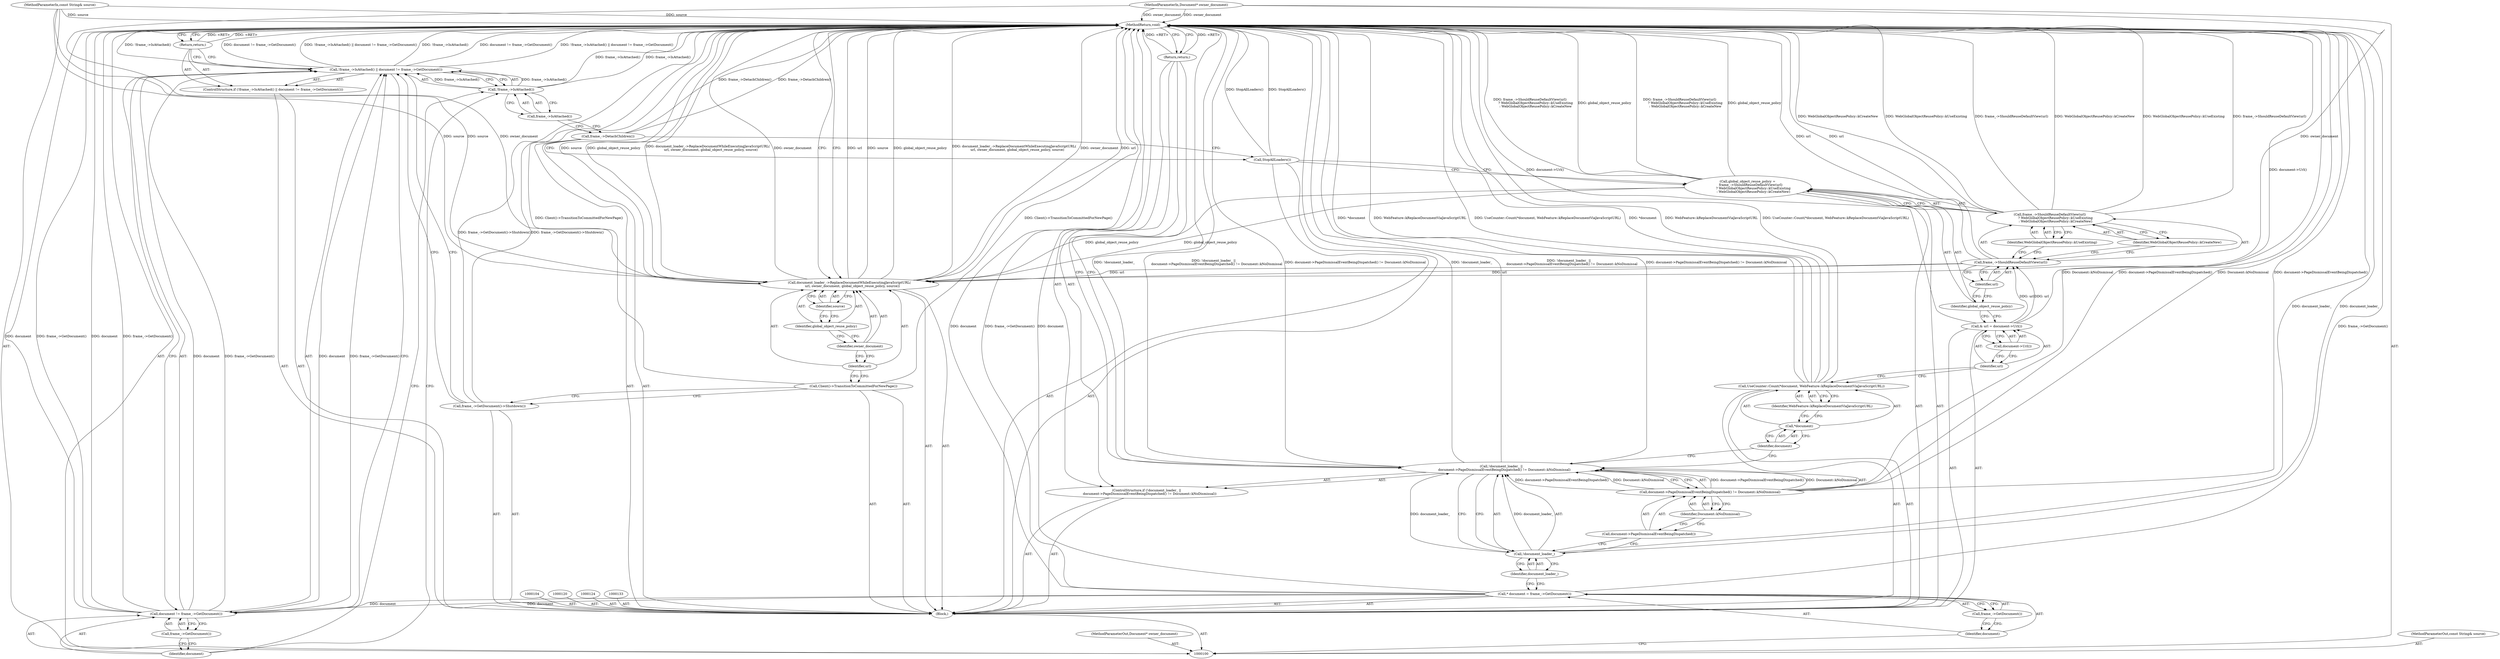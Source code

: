 digraph "1_Chrome_90f878780cce9c4b0475fcea14d91b8f510cce11_2" {
"1000150" [label="(MethodReturn,void)"];
"1000121" [label="(Call,& url = document->Url())"];
"1000122" [label="(Identifier,url)"];
"1000123" [label="(Call,document->Url())"];
"1000125" [label="(Call,global_object_reuse_policy =\n      frame_->ShouldReuseDefaultView(url)\n           ? WebGlobalObjectReusePolicy::kUseExisting\n           : WebGlobalObjectReusePolicy::kCreateNew)"];
"1000126" [label="(Identifier,global_object_reuse_policy)"];
"1000129" [label="(Identifier,url)"];
"1000127" [label="(Call,frame_->ShouldReuseDefaultView(url)\n           ? WebGlobalObjectReusePolicy::kUseExisting\n           : WebGlobalObjectReusePolicy::kCreateNew)"];
"1000128" [label="(Call,frame_->ShouldReuseDefaultView(url))"];
"1000130" [label="(Identifier,WebGlobalObjectReusePolicy::kUseExisting)"];
"1000131" [label="(Identifier,WebGlobalObjectReusePolicy::kCreateNew)"];
"1000132" [label="(Call,StopAllLoaders())"];
"1000101" [label="(MethodParameterIn,const String& source)"];
"1000228" [label="(MethodParameterOut,const String& source)"];
"1000134" [label="(Call,frame_->DetachChildren())"];
"1000135" [label="(ControlStructure,if (!frame_->IsAttached() || document != frame_->GetDocument()))"];
"1000139" [label="(Call,document != frame_->GetDocument())"];
"1000140" [label="(Identifier,document)"];
"1000141" [label="(Call,frame_->GetDocument())"];
"1000136" [label="(Call,!frame_->IsAttached() || document != frame_->GetDocument())"];
"1000137" [label="(Call,!frame_->IsAttached())"];
"1000138" [label="(Call,frame_->IsAttached())"];
"1000142" [label="(Return,return;)"];
"1000143" [label="(Call,frame_->GetDocument()->Shutdown())"];
"1000144" [label="(Call,Client()->TransitionToCommittedForNewPage())"];
"1000145" [label="(Call,document_loader_->ReplaceDocumentWhileExecutingJavaScriptURL(\n      url, owner_document, global_object_reuse_policy, source))"];
"1000147" [label="(Identifier,owner_document)"];
"1000148" [label="(Identifier,global_object_reuse_policy)"];
"1000149" [label="(Identifier,source)"];
"1000146" [label="(Identifier,url)"];
"1000103" [label="(Block,)"];
"1000102" [label="(MethodParameterIn,Document* owner_document)"];
"1000229" [label="(MethodParameterOut,Document* owner_document)"];
"1000105" [label="(Call,* document = frame_->GetDocument())"];
"1000106" [label="(Identifier,document)"];
"1000107" [label="(Call,frame_->GetDocument())"];
"1000108" [label="(ControlStructure,if (!document_loader_ ||\n      document->PageDismissalEventBeingDispatched() != Document::kNoDismissal))"];
"1000109" [label="(Call,!document_loader_ ||\n      document->PageDismissalEventBeingDispatched() != Document::kNoDismissal)"];
"1000110" [label="(Call,!document_loader_)"];
"1000111" [label="(Identifier,document_loader_)"];
"1000114" [label="(Identifier,Document::kNoDismissal)"];
"1000112" [label="(Call,document->PageDismissalEventBeingDispatched() != Document::kNoDismissal)"];
"1000113" [label="(Call,document->PageDismissalEventBeingDispatched())"];
"1000115" [label="(Return,return;)"];
"1000116" [label="(Call,UseCounter::Count(*document, WebFeature::kReplaceDocumentViaJavaScriptURL))"];
"1000117" [label="(Call,*document)"];
"1000118" [label="(Identifier,document)"];
"1000119" [label="(Identifier,WebFeature::kReplaceDocumentViaJavaScriptURL)"];
"1000150" -> "1000100"  [label="AST: "];
"1000150" -> "1000115"  [label="CFG: "];
"1000150" -> "1000142"  [label="CFG: "];
"1000150" -> "1000145"  [label="CFG: "];
"1000142" -> "1000150"  [label="DDG: <RET>"];
"1000115" -> "1000150"  [label="DDG: <RET>"];
"1000116" -> "1000150"  [label="DDG: *document"];
"1000116" -> "1000150"  [label="DDG: WebFeature::kReplaceDocumentViaJavaScriptURL"];
"1000116" -> "1000150"  [label="DDG: UseCounter::Count(*document, WebFeature::kReplaceDocumentViaJavaScriptURL)"];
"1000105" -> "1000150"  [label="DDG: frame_->GetDocument()"];
"1000105" -> "1000150"  [label="DDG: document"];
"1000112" -> "1000150"  [label="DDG: Document::kNoDismissal"];
"1000112" -> "1000150"  [label="DDG: document->PageDismissalEventBeingDispatched()"];
"1000139" -> "1000150"  [label="DDG: document"];
"1000139" -> "1000150"  [label="DDG: frame_->GetDocument()"];
"1000125" -> "1000150"  [label="DDG: frame_->ShouldReuseDefaultView(url)\n           ? WebGlobalObjectReusePolicy::kUseExisting\n           : WebGlobalObjectReusePolicy::kCreateNew"];
"1000125" -> "1000150"  [label="DDG: global_object_reuse_policy"];
"1000145" -> "1000150"  [label="DDG: url"];
"1000145" -> "1000150"  [label="DDG: source"];
"1000145" -> "1000150"  [label="DDG: global_object_reuse_policy"];
"1000145" -> "1000150"  [label="DDG: document_loader_->ReplaceDocumentWhileExecutingJavaScriptURL(\n      url, owner_document, global_object_reuse_policy, source)"];
"1000145" -> "1000150"  [label="DDG: owner_document"];
"1000127" -> "1000150"  [label="DDG: WebGlobalObjectReusePolicy::kCreateNew"];
"1000127" -> "1000150"  [label="DDG: WebGlobalObjectReusePolicy::kUseExisting"];
"1000127" -> "1000150"  [label="DDG: frame_->ShouldReuseDefaultView(url)"];
"1000121" -> "1000150"  [label="DDG: document->Url()"];
"1000132" -> "1000150"  [label="DDG: StopAllLoaders()"];
"1000136" -> "1000150"  [label="DDG: document != frame_->GetDocument()"];
"1000136" -> "1000150"  [label="DDG: !frame_->IsAttached() || document != frame_->GetDocument()"];
"1000136" -> "1000150"  [label="DDG: !frame_->IsAttached()"];
"1000128" -> "1000150"  [label="DDG: url"];
"1000144" -> "1000150"  [label="DDG: Client()->TransitionToCommittedForNewPage()"];
"1000134" -> "1000150"  [label="DDG: frame_->DetachChildren()"];
"1000102" -> "1000150"  [label="DDG: owner_document"];
"1000109" -> "1000150"  [label="DDG: document->PageDismissalEventBeingDispatched() != Document::kNoDismissal"];
"1000109" -> "1000150"  [label="DDG: !document_loader_"];
"1000109" -> "1000150"  [label="DDG: !document_loader_ ||\n      document->PageDismissalEventBeingDispatched() != Document::kNoDismissal"];
"1000101" -> "1000150"  [label="DDG: source"];
"1000143" -> "1000150"  [label="DDG: frame_->GetDocument()->Shutdown()"];
"1000137" -> "1000150"  [label="DDG: frame_->IsAttached()"];
"1000110" -> "1000150"  [label="DDG: document_loader_"];
"1000121" -> "1000103"  [label="AST: "];
"1000121" -> "1000123"  [label="CFG: "];
"1000122" -> "1000121"  [label="AST: "];
"1000123" -> "1000121"  [label="AST: "];
"1000126" -> "1000121"  [label="CFG: "];
"1000121" -> "1000150"  [label="DDG: document->Url()"];
"1000121" -> "1000128"  [label="DDG: url"];
"1000122" -> "1000121"  [label="AST: "];
"1000122" -> "1000116"  [label="CFG: "];
"1000123" -> "1000122"  [label="CFG: "];
"1000123" -> "1000121"  [label="AST: "];
"1000123" -> "1000122"  [label="CFG: "];
"1000121" -> "1000123"  [label="CFG: "];
"1000125" -> "1000103"  [label="AST: "];
"1000125" -> "1000127"  [label="CFG: "];
"1000126" -> "1000125"  [label="AST: "];
"1000127" -> "1000125"  [label="AST: "];
"1000132" -> "1000125"  [label="CFG: "];
"1000125" -> "1000150"  [label="DDG: frame_->ShouldReuseDefaultView(url)\n           ? WebGlobalObjectReusePolicy::kUseExisting\n           : WebGlobalObjectReusePolicy::kCreateNew"];
"1000125" -> "1000150"  [label="DDG: global_object_reuse_policy"];
"1000125" -> "1000145"  [label="DDG: global_object_reuse_policy"];
"1000126" -> "1000125"  [label="AST: "];
"1000126" -> "1000121"  [label="CFG: "];
"1000129" -> "1000126"  [label="CFG: "];
"1000129" -> "1000128"  [label="AST: "];
"1000129" -> "1000126"  [label="CFG: "];
"1000128" -> "1000129"  [label="CFG: "];
"1000127" -> "1000125"  [label="AST: "];
"1000127" -> "1000130"  [label="CFG: "];
"1000127" -> "1000131"  [label="CFG: "];
"1000128" -> "1000127"  [label="AST: "];
"1000130" -> "1000127"  [label="AST: "];
"1000131" -> "1000127"  [label="AST: "];
"1000125" -> "1000127"  [label="CFG: "];
"1000127" -> "1000150"  [label="DDG: WebGlobalObjectReusePolicy::kCreateNew"];
"1000127" -> "1000150"  [label="DDG: WebGlobalObjectReusePolicy::kUseExisting"];
"1000127" -> "1000150"  [label="DDG: frame_->ShouldReuseDefaultView(url)"];
"1000128" -> "1000127"  [label="AST: "];
"1000128" -> "1000129"  [label="CFG: "];
"1000129" -> "1000128"  [label="AST: "];
"1000130" -> "1000128"  [label="CFG: "];
"1000131" -> "1000128"  [label="CFG: "];
"1000128" -> "1000150"  [label="DDG: url"];
"1000121" -> "1000128"  [label="DDG: url"];
"1000128" -> "1000145"  [label="DDG: url"];
"1000130" -> "1000127"  [label="AST: "];
"1000130" -> "1000128"  [label="CFG: "];
"1000127" -> "1000130"  [label="CFG: "];
"1000131" -> "1000127"  [label="AST: "];
"1000131" -> "1000128"  [label="CFG: "];
"1000127" -> "1000131"  [label="CFG: "];
"1000132" -> "1000103"  [label="AST: "];
"1000132" -> "1000125"  [label="CFG: "];
"1000134" -> "1000132"  [label="CFG: "];
"1000132" -> "1000150"  [label="DDG: StopAllLoaders()"];
"1000101" -> "1000100"  [label="AST: "];
"1000101" -> "1000150"  [label="DDG: source"];
"1000101" -> "1000145"  [label="DDG: source"];
"1000228" -> "1000100"  [label="AST: "];
"1000134" -> "1000103"  [label="AST: "];
"1000134" -> "1000132"  [label="CFG: "];
"1000138" -> "1000134"  [label="CFG: "];
"1000134" -> "1000150"  [label="DDG: frame_->DetachChildren()"];
"1000135" -> "1000103"  [label="AST: "];
"1000136" -> "1000135"  [label="AST: "];
"1000142" -> "1000135"  [label="AST: "];
"1000139" -> "1000136"  [label="AST: "];
"1000139" -> "1000141"  [label="CFG: "];
"1000140" -> "1000139"  [label="AST: "];
"1000141" -> "1000139"  [label="AST: "];
"1000136" -> "1000139"  [label="CFG: "];
"1000139" -> "1000150"  [label="DDG: document"];
"1000139" -> "1000150"  [label="DDG: frame_->GetDocument()"];
"1000139" -> "1000136"  [label="DDG: document"];
"1000139" -> "1000136"  [label="DDG: frame_->GetDocument()"];
"1000105" -> "1000139"  [label="DDG: document"];
"1000140" -> "1000139"  [label="AST: "];
"1000140" -> "1000137"  [label="CFG: "];
"1000141" -> "1000140"  [label="CFG: "];
"1000141" -> "1000139"  [label="AST: "];
"1000141" -> "1000140"  [label="CFG: "];
"1000139" -> "1000141"  [label="CFG: "];
"1000136" -> "1000135"  [label="AST: "];
"1000136" -> "1000137"  [label="CFG: "];
"1000136" -> "1000139"  [label="CFG: "];
"1000137" -> "1000136"  [label="AST: "];
"1000139" -> "1000136"  [label="AST: "];
"1000142" -> "1000136"  [label="CFG: "];
"1000143" -> "1000136"  [label="CFG: "];
"1000136" -> "1000150"  [label="DDG: document != frame_->GetDocument()"];
"1000136" -> "1000150"  [label="DDG: !frame_->IsAttached() || document != frame_->GetDocument()"];
"1000136" -> "1000150"  [label="DDG: !frame_->IsAttached()"];
"1000137" -> "1000136"  [label="DDG: frame_->IsAttached()"];
"1000139" -> "1000136"  [label="DDG: document"];
"1000139" -> "1000136"  [label="DDG: frame_->GetDocument()"];
"1000137" -> "1000136"  [label="AST: "];
"1000137" -> "1000138"  [label="CFG: "];
"1000138" -> "1000137"  [label="AST: "];
"1000140" -> "1000137"  [label="CFG: "];
"1000136" -> "1000137"  [label="CFG: "];
"1000137" -> "1000150"  [label="DDG: frame_->IsAttached()"];
"1000137" -> "1000136"  [label="DDG: frame_->IsAttached()"];
"1000138" -> "1000137"  [label="AST: "];
"1000138" -> "1000134"  [label="CFG: "];
"1000137" -> "1000138"  [label="CFG: "];
"1000142" -> "1000135"  [label="AST: "];
"1000142" -> "1000136"  [label="CFG: "];
"1000150" -> "1000142"  [label="CFG: "];
"1000142" -> "1000150"  [label="DDG: <RET>"];
"1000143" -> "1000103"  [label="AST: "];
"1000143" -> "1000136"  [label="CFG: "];
"1000144" -> "1000143"  [label="CFG: "];
"1000143" -> "1000150"  [label="DDG: frame_->GetDocument()->Shutdown()"];
"1000144" -> "1000103"  [label="AST: "];
"1000144" -> "1000143"  [label="CFG: "];
"1000146" -> "1000144"  [label="CFG: "];
"1000144" -> "1000150"  [label="DDG: Client()->TransitionToCommittedForNewPage()"];
"1000145" -> "1000103"  [label="AST: "];
"1000145" -> "1000149"  [label="CFG: "];
"1000146" -> "1000145"  [label="AST: "];
"1000147" -> "1000145"  [label="AST: "];
"1000148" -> "1000145"  [label="AST: "];
"1000149" -> "1000145"  [label="AST: "];
"1000150" -> "1000145"  [label="CFG: "];
"1000145" -> "1000150"  [label="DDG: url"];
"1000145" -> "1000150"  [label="DDG: source"];
"1000145" -> "1000150"  [label="DDG: global_object_reuse_policy"];
"1000145" -> "1000150"  [label="DDG: document_loader_->ReplaceDocumentWhileExecutingJavaScriptURL(\n      url, owner_document, global_object_reuse_policy, source)"];
"1000145" -> "1000150"  [label="DDG: owner_document"];
"1000128" -> "1000145"  [label="DDG: url"];
"1000102" -> "1000145"  [label="DDG: owner_document"];
"1000125" -> "1000145"  [label="DDG: global_object_reuse_policy"];
"1000101" -> "1000145"  [label="DDG: source"];
"1000147" -> "1000145"  [label="AST: "];
"1000147" -> "1000146"  [label="CFG: "];
"1000148" -> "1000147"  [label="CFG: "];
"1000148" -> "1000145"  [label="AST: "];
"1000148" -> "1000147"  [label="CFG: "];
"1000149" -> "1000148"  [label="CFG: "];
"1000149" -> "1000145"  [label="AST: "];
"1000149" -> "1000148"  [label="CFG: "];
"1000145" -> "1000149"  [label="CFG: "];
"1000146" -> "1000145"  [label="AST: "];
"1000146" -> "1000144"  [label="CFG: "];
"1000147" -> "1000146"  [label="CFG: "];
"1000103" -> "1000100"  [label="AST: "];
"1000104" -> "1000103"  [label="AST: "];
"1000105" -> "1000103"  [label="AST: "];
"1000108" -> "1000103"  [label="AST: "];
"1000116" -> "1000103"  [label="AST: "];
"1000120" -> "1000103"  [label="AST: "];
"1000121" -> "1000103"  [label="AST: "];
"1000124" -> "1000103"  [label="AST: "];
"1000125" -> "1000103"  [label="AST: "];
"1000132" -> "1000103"  [label="AST: "];
"1000133" -> "1000103"  [label="AST: "];
"1000134" -> "1000103"  [label="AST: "];
"1000135" -> "1000103"  [label="AST: "];
"1000143" -> "1000103"  [label="AST: "];
"1000144" -> "1000103"  [label="AST: "];
"1000145" -> "1000103"  [label="AST: "];
"1000102" -> "1000100"  [label="AST: "];
"1000102" -> "1000150"  [label="DDG: owner_document"];
"1000102" -> "1000145"  [label="DDG: owner_document"];
"1000229" -> "1000100"  [label="AST: "];
"1000105" -> "1000103"  [label="AST: "];
"1000105" -> "1000107"  [label="CFG: "];
"1000106" -> "1000105"  [label="AST: "];
"1000107" -> "1000105"  [label="AST: "];
"1000111" -> "1000105"  [label="CFG: "];
"1000105" -> "1000150"  [label="DDG: frame_->GetDocument()"];
"1000105" -> "1000150"  [label="DDG: document"];
"1000105" -> "1000139"  [label="DDG: document"];
"1000106" -> "1000105"  [label="AST: "];
"1000106" -> "1000100"  [label="CFG: "];
"1000107" -> "1000106"  [label="CFG: "];
"1000107" -> "1000105"  [label="AST: "];
"1000107" -> "1000106"  [label="CFG: "];
"1000105" -> "1000107"  [label="CFG: "];
"1000108" -> "1000103"  [label="AST: "];
"1000109" -> "1000108"  [label="AST: "];
"1000115" -> "1000108"  [label="AST: "];
"1000109" -> "1000108"  [label="AST: "];
"1000109" -> "1000110"  [label="CFG: "];
"1000109" -> "1000112"  [label="CFG: "];
"1000110" -> "1000109"  [label="AST: "];
"1000112" -> "1000109"  [label="AST: "];
"1000115" -> "1000109"  [label="CFG: "];
"1000118" -> "1000109"  [label="CFG: "];
"1000109" -> "1000150"  [label="DDG: document->PageDismissalEventBeingDispatched() != Document::kNoDismissal"];
"1000109" -> "1000150"  [label="DDG: !document_loader_"];
"1000109" -> "1000150"  [label="DDG: !document_loader_ ||\n      document->PageDismissalEventBeingDispatched() != Document::kNoDismissal"];
"1000110" -> "1000109"  [label="DDG: document_loader_"];
"1000112" -> "1000109"  [label="DDG: document->PageDismissalEventBeingDispatched()"];
"1000112" -> "1000109"  [label="DDG: Document::kNoDismissal"];
"1000110" -> "1000109"  [label="AST: "];
"1000110" -> "1000111"  [label="CFG: "];
"1000111" -> "1000110"  [label="AST: "];
"1000113" -> "1000110"  [label="CFG: "];
"1000109" -> "1000110"  [label="CFG: "];
"1000110" -> "1000150"  [label="DDG: document_loader_"];
"1000110" -> "1000109"  [label="DDG: document_loader_"];
"1000111" -> "1000110"  [label="AST: "];
"1000111" -> "1000105"  [label="CFG: "];
"1000110" -> "1000111"  [label="CFG: "];
"1000114" -> "1000112"  [label="AST: "];
"1000114" -> "1000113"  [label="CFG: "];
"1000112" -> "1000114"  [label="CFG: "];
"1000112" -> "1000109"  [label="AST: "];
"1000112" -> "1000114"  [label="CFG: "];
"1000113" -> "1000112"  [label="AST: "];
"1000114" -> "1000112"  [label="AST: "];
"1000109" -> "1000112"  [label="CFG: "];
"1000112" -> "1000150"  [label="DDG: Document::kNoDismissal"];
"1000112" -> "1000150"  [label="DDG: document->PageDismissalEventBeingDispatched()"];
"1000112" -> "1000109"  [label="DDG: document->PageDismissalEventBeingDispatched()"];
"1000112" -> "1000109"  [label="DDG: Document::kNoDismissal"];
"1000113" -> "1000112"  [label="AST: "];
"1000113" -> "1000110"  [label="CFG: "];
"1000114" -> "1000113"  [label="CFG: "];
"1000115" -> "1000108"  [label="AST: "];
"1000115" -> "1000109"  [label="CFG: "];
"1000150" -> "1000115"  [label="CFG: "];
"1000115" -> "1000150"  [label="DDG: <RET>"];
"1000116" -> "1000103"  [label="AST: "];
"1000116" -> "1000119"  [label="CFG: "];
"1000117" -> "1000116"  [label="AST: "];
"1000119" -> "1000116"  [label="AST: "];
"1000122" -> "1000116"  [label="CFG: "];
"1000116" -> "1000150"  [label="DDG: *document"];
"1000116" -> "1000150"  [label="DDG: WebFeature::kReplaceDocumentViaJavaScriptURL"];
"1000116" -> "1000150"  [label="DDG: UseCounter::Count(*document, WebFeature::kReplaceDocumentViaJavaScriptURL)"];
"1000117" -> "1000116"  [label="AST: "];
"1000117" -> "1000118"  [label="CFG: "];
"1000118" -> "1000117"  [label="AST: "];
"1000119" -> "1000117"  [label="CFG: "];
"1000118" -> "1000117"  [label="AST: "];
"1000118" -> "1000109"  [label="CFG: "];
"1000117" -> "1000118"  [label="CFG: "];
"1000119" -> "1000116"  [label="AST: "];
"1000119" -> "1000117"  [label="CFG: "];
"1000116" -> "1000119"  [label="CFG: "];
}
